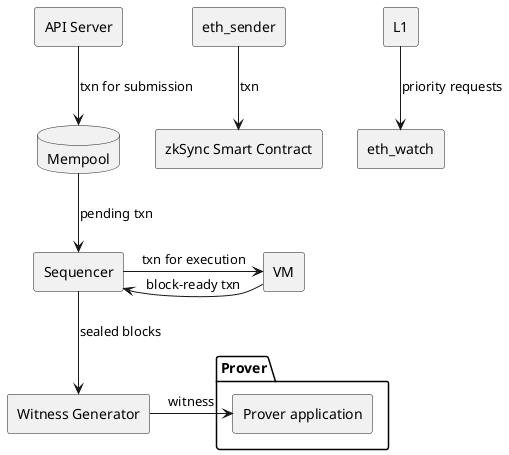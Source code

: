@startuml
skinparam componentStyle rectangle

component "zkSync Smart Contract" as SmartContract
component "eth_sender" as EthSender
component "L1" as L1
component "eth_watch" as EthWatch

component "Sequencer" as Sequencer
component "VM" as VM
database "Mempool" as Mempool

component "Witness Generator" as WitnessGenerator

component "API Server" as APIServer

APIServer --> Mempool: txn for submission

EthSender --> SmartContract: txn

L1 --> EthWatch: priority requests

Mempool --> Sequencer: pending txn
Sequencer -> VM: txn for execution
Sequencer <- VM: block-ready txn

Sequencer --> WitnessGenerator: sealed blocks

package "Prover" as Prover {
  component "Prover application" as ProverApp
}

WitnessGenerator -> ProverApp: witness
@enduml